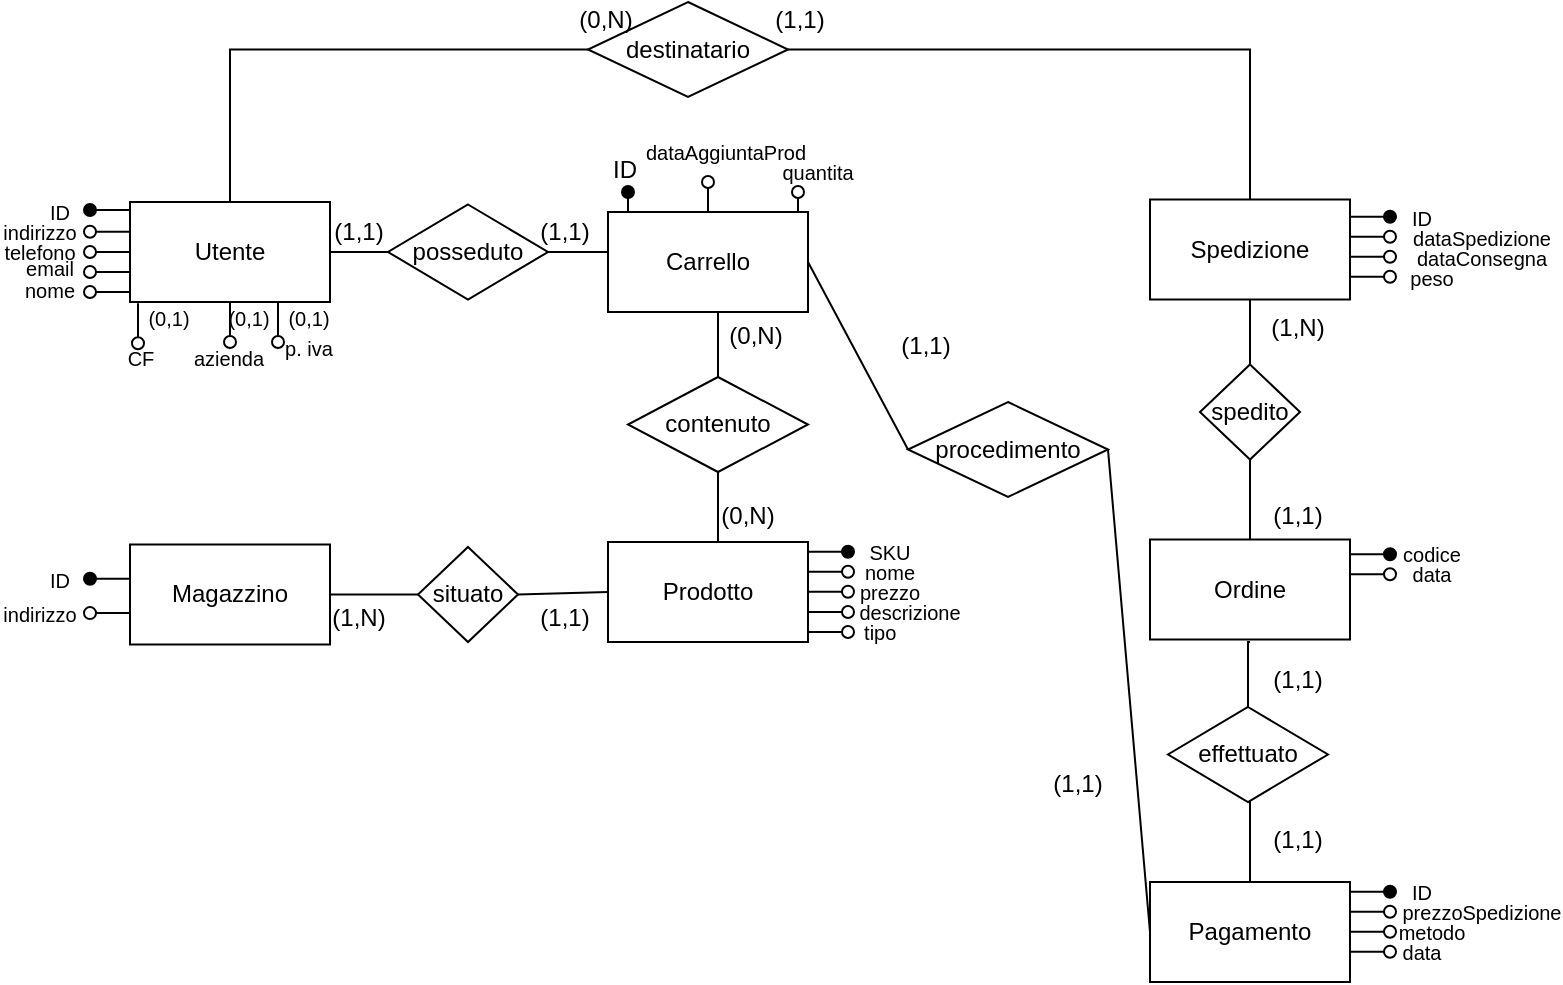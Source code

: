 <mxfile version="21.2.8" type="device">
  <diagram name="Pagina-1" id="l3BLezwUaTII_HzbWaRt">
    <mxGraphModel dx="984" dy="654" grid="1" gridSize="10" guides="1" tooltips="1" connect="1" arrows="1" fold="1" page="1" pageScale="1" pageWidth="827" pageHeight="1169" math="0" shadow="0">
      <root>
        <mxCell id="0" />
        <mxCell id="1" parent="0" />
        <mxCell id="72sK_H_ywsmvFICcp4cR-1" style="edgeStyle=orthogonalEdgeStyle;rounded=0;orthogonalLoop=1;jettySize=auto;html=1;exitX=0.5;exitY=0;exitDx=0;exitDy=0;entryX=0;entryY=0.5;entryDx=0;entryDy=0;endArrow=none;endFill=0;" parent="1" source="72sK_H_ywsmvFICcp4cR-2" target="72sK_H_ywsmvFICcp4cR-20" edge="1">
          <mxGeometry relative="1" as="geometry" />
        </mxCell>
        <mxCell id="72sK_H_ywsmvFICcp4cR-2" value="Utente" style="rounded=0;whiteSpace=wrap;html=1;" parent="1" vertex="1">
          <mxGeometry x="101" y="120" width="100" height="50" as="geometry" />
        </mxCell>
        <mxCell id="72sK_H_ywsmvFICcp4cR-3" style="edgeStyle=orthogonalEdgeStyle;rounded=0;orthogonalLoop=1;jettySize=auto;html=1;exitX=0.5;exitY=0;exitDx=0;exitDy=0;entryX=1;entryY=0.5;entryDx=0;entryDy=0;endArrow=none;endFill=0;" parent="1" source="72sK_H_ywsmvFICcp4cR-4" target="72sK_H_ywsmvFICcp4cR-20" edge="1">
          <mxGeometry relative="1" as="geometry" />
        </mxCell>
        <mxCell id="72sK_H_ywsmvFICcp4cR-4" value="Spedizione" style="rounded=0;whiteSpace=wrap;html=1;" parent="1" vertex="1">
          <mxGeometry x="611" y="118.75" width="100" height="50" as="geometry" />
        </mxCell>
        <mxCell id="72sK_H_ywsmvFICcp4cR-5" value="Ordine" style="rounded=0;whiteSpace=wrap;html=1;" parent="1" vertex="1">
          <mxGeometry x="611" y="288.75" width="100" height="50" as="geometry" />
        </mxCell>
        <mxCell id="72sK_H_ywsmvFICcp4cR-6" style="edgeStyle=orthogonalEdgeStyle;rounded=0;orthogonalLoop=1;jettySize=auto;html=1;exitX=0.5;exitY=0;exitDx=0;exitDy=0;entryX=0.5;entryY=1;entryDx=0;entryDy=0;endArrow=none;endFill=0;" parent="1" target="72sK_H_ywsmvFICcp4cR-16" edge="1">
          <mxGeometry relative="1" as="geometry">
            <mxPoint x="390" y="295" as="sourcePoint" />
            <Array as="points">
              <mxPoint x="395" y="295" />
            </Array>
          </mxGeometry>
        </mxCell>
        <mxCell id="72sK_H_ywsmvFICcp4cR-7" value="Carrello" style="rounded=0;whiteSpace=wrap;html=1;" parent="1" vertex="1">
          <mxGeometry x="340" y="125" width="100" height="50" as="geometry" />
        </mxCell>
        <mxCell id="72sK_H_ywsmvFICcp4cR-8" value="Magazzino" style="rounded=0;whiteSpace=wrap;html=1;" parent="1" vertex="1">
          <mxGeometry x="101" y="291.25" width="100" height="50" as="geometry" />
        </mxCell>
        <mxCell id="72sK_H_ywsmvFICcp4cR-9" style="edgeStyle=orthogonalEdgeStyle;rounded=0;orthogonalLoop=1;jettySize=auto;html=1;exitX=0.5;exitY=1;exitDx=0;exitDy=0;entryX=0.5;entryY=0;entryDx=0;entryDy=0;endArrow=none;endFill=0;" parent="1" target="72sK_H_ywsmvFICcp4cR-16" edge="1">
          <mxGeometry relative="1" as="geometry">
            <mxPoint x="390" y="175" as="sourcePoint" />
          </mxGeometry>
        </mxCell>
        <mxCell id="72sK_H_ywsmvFICcp4cR-10" value="Prodotto" style="rounded=0;whiteSpace=wrap;html=1;" parent="1" vertex="1">
          <mxGeometry x="340" y="290" width="100" height="50" as="geometry" />
        </mxCell>
        <mxCell id="72sK_H_ywsmvFICcp4cR-12" value="situato" style="rhombus;whiteSpace=wrap;html=1;" parent="1" vertex="1">
          <mxGeometry x="245" y="292.5" width="50" height="47.5" as="geometry" />
        </mxCell>
        <mxCell id="72sK_H_ywsmvFICcp4cR-13" value="" style="endArrow=none;html=1;rounded=0;exitX=1;exitY=0.5;exitDx=0;exitDy=0;entryX=0;entryY=0.5;entryDx=0;entryDy=0;" parent="1" source="72sK_H_ywsmvFICcp4cR-12" target="72sK_H_ywsmvFICcp4cR-10" edge="1">
          <mxGeometry width="50" height="50" relative="1" as="geometry">
            <mxPoint x="331" y="220" as="sourcePoint" />
            <mxPoint x="381" y="170" as="targetPoint" />
          </mxGeometry>
        </mxCell>
        <mxCell id="72sK_H_ywsmvFICcp4cR-14" value="" style="endArrow=none;html=1;rounded=0;exitX=1;exitY=0.5;exitDx=0;exitDy=0;entryX=0;entryY=0.5;entryDx=0;entryDy=0;" parent="1" source="72sK_H_ywsmvFICcp4cR-8" target="72sK_H_ywsmvFICcp4cR-12" edge="1">
          <mxGeometry width="50" height="50" relative="1" as="geometry">
            <mxPoint x="201" y="274" as="sourcePoint" />
            <mxPoint x="261" y="210" as="targetPoint" />
          </mxGeometry>
        </mxCell>
        <mxCell id="72sK_H_ywsmvFICcp4cR-15" value="procedimento" style="rhombus;whiteSpace=wrap;html=1;" parent="1" vertex="1">
          <mxGeometry x="490" y="220" width="100" height="47.5" as="geometry" />
        </mxCell>
        <mxCell id="72sK_H_ywsmvFICcp4cR-16" value="contenuto" style="rhombus;whiteSpace=wrap;html=1;" parent="1" vertex="1">
          <mxGeometry x="350" y="207.5" width="90" height="47.5" as="geometry" />
        </mxCell>
        <mxCell id="72sK_H_ywsmvFICcp4cR-17" style="edgeStyle=orthogonalEdgeStyle;rounded=0;orthogonalLoop=1;jettySize=auto;html=1;exitX=0.5;exitY=0;exitDx=0;exitDy=0;entryX=0.5;entryY=1;entryDx=0;entryDy=0;endArrow=none;endFill=0;" parent="1" target="72sK_H_ywsmvFICcp4cR-19" edge="1">
          <mxGeometry relative="1" as="geometry">
            <mxPoint x="661" y="288.75" as="sourcePoint" />
            <Array as="points">
              <mxPoint x="661" y="268.75" />
              <mxPoint x="661" y="268.75" />
            </Array>
          </mxGeometry>
        </mxCell>
        <mxCell id="72sK_H_ywsmvFICcp4cR-18" style="edgeStyle=orthogonalEdgeStyle;rounded=0;orthogonalLoop=1;jettySize=auto;html=1;exitX=0.5;exitY=1;exitDx=0;exitDy=0;entryX=0.5;entryY=0;entryDx=0;entryDy=0;endArrow=none;endFill=0;" parent="1" target="72sK_H_ywsmvFICcp4cR-19" edge="1">
          <mxGeometry relative="1" as="geometry">
            <mxPoint x="661" y="168.75" as="sourcePoint" />
          </mxGeometry>
        </mxCell>
        <mxCell id="72sK_H_ywsmvFICcp4cR-19" value="spedito" style="rhombus;whiteSpace=wrap;html=1;" parent="1" vertex="1">
          <mxGeometry x="636" y="201.25" width="50" height="47.5" as="geometry" />
        </mxCell>
        <mxCell id="72sK_H_ywsmvFICcp4cR-20" value="destinatario" style="rhombus;whiteSpace=wrap;html=1;" parent="1" vertex="1">
          <mxGeometry x="330" y="20" width="100" height="47.5" as="geometry" />
        </mxCell>
        <mxCell id="72sK_H_ywsmvFICcp4cR-28" value="" style="endArrow=none;html=1;rounded=0;exitX=1;exitY=0.5;exitDx=0;exitDy=0;entryX=0;entryY=0.5;entryDx=0;entryDy=0;" parent="1" source="72sK_H_ywsmvFICcp4cR-7" target="72sK_H_ywsmvFICcp4cR-15" edge="1">
          <mxGeometry width="50" height="50" relative="1" as="geometry">
            <mxPoint x="471" y="110.5" as="sourcePoint" />
            <mxPoint x="526" y="179.5" as="targetPoint" />
          </mxGeometry>
        </mxCell>
        <mxCell id="72sK_H_ywsmvFICcp4cR-29" value="" style="endArrow=none;html=1;rounded=0;exitX=1;exitY=0.5;exitDx=0;exitDy=0;entryX=0;entryY=0.5;entryDx=0;entryDy=0;" parent="1" source="72sK_H_ywsmvFICcp4cR-15" target="72sK_H_ywsmvFICcp4cR-70" edge="1">
          <mxGeometry width="50" height="50" relative="1" as="geometry">
            <mxPoint x="526" y="227.5" as="sourcePoint" />
            <mxPoint x="546" y="312.5" as="targetPoint" />
          </mxGeometry>
        </mxCell>
        <mxCell id="72sK_H_ywsmvFICcp4cR-30" value="" style="endArrow=none;html=1;rounded=0;startArrow=oval;startFill=1;" parent="1" edge="1">
          <mxGeometry width="50" height="50" relative="1" as="geometry">
            <mxPoint x="81" y="124" as="sourcePoint" />
            <mxPoint x="101" y="124" as="targetPoint" />
          </mxGeometry>
        </mxCell>
        <mxCell id="72sK_H_ywsmvFICcp4cR-31" value="ID" style="text;html=1;strokeColor=none;fillColor=none;align=center;verticalAlign=middle;whiteSpace=wrap;rounded=0;imageAspect=1;fontSize=10;" parent="1" vertex="1">
          <mxGeometry x="51" y="120" width="30" height="10" as="geometry" />
        </mxCell>
        <mxCell id="72sK_H_ywsmvFICcp4cR-32" value="" style="endArrow=none;html=1;rounded=0;startArrow=oval;startFill=0;" parent="1" edge="1">
          <mxGeometry width="50" height="50" relative="1" as="geometry">
            <mxPoint x="81" y="155" as="sourcePoint" />
            <mxPoint x="101" y="155" as="targetPoint" />
          </mxGeometry>
        </mxCell>
        <mxCell id="72sK_H_ywsmvFICcp4cR-33" value="" style="endArrow=none;html=1;rounded=0;startArrow=oval;startFill=0;" parent="1" edge="1">
          <mxGeometry width="50" height="50" relative="1" as="geometry">
            <mxPoint x="81" y="145" as="sourcePoint" />
            <mxPoint x="101" y="145" as="targetPoint" />
          </mxGeometry>
        </mxCell>
        <mxCell id="72sK_H_ywsmvFICcp4cR-34" value="" style="endArrow=none;html=1;rounded=0;startArrow=oval;startFill=0;" parent="1" edge="1">
          <mxGeometry width="50" height="50" relative="1" as="geometry">
            <mxPoint x="81" y="134.88" as="sourcePoint" />
            <mxPoint x="101" y="134.88" as="targetPoint" />
          </mxGeometry>
        </mxCell>
        <mxCell id="72sK_H_ywsmvFICcp4cR-35" value="indirizzo" style="text;html=1;strokeColor=none;fillColor=none;align=center;verticalAlign=middle;whiteSpace=wrap;rounded=0;imageAspect=1;fontSize=10;" parent="1" vertex="1">
          <mxGeometry x="41" y="130" width="30" height="10" as="geometry" />
        </mxCell>
        <mxCell id="72sK_H_ywsmvFICcp4cR-36" value="telefono" style="text;html=1;strokeColor=none;fillColor=none;align=center;verticalAlign=middle;whiteSpace=wrap;rounded=0;imageAspect=1;fontSize=10;" parent="1" vertex="1">
          <mxGeometry x="36" y="142.5" width="40" height="5" as="geometry" />
        </mxCell>
        <mxCell id="72sK_H_ywsmvFICcp4cR-37" value="email" style="text;html=1;strokeColor=none;fillColor=none;align=center;verticalAlign=middle;whiteSpace=wrap;rounded=0;imageAspect=1;fontSize=10;" parent="1" vertex="1">
          <mxGeometry x="46" y="147.5" width="30" height="10" as="geometry" />
        </mxCell>
        <mxCell id="72sK_H_ywsmvFICcp4cR-38" value="" style="endArrow=none;html=1;rounded=0;startArrow=oval;startFill=1;" parent="1" edge="1">
          <mxGeometry width="50" height="50" relative="1" as="geometry">
            <mxPoint x="81" y="308.38" as="sourcePoint" />
            <mxPoint x="101" y="308.38" as="targetPoint" />
          </mxGeometry>
        </mxCell>
        <mxCell id="72sK_H_ywsmvFICcp4cR-39" value="ID" style="text;html=1;strokeColor=none;fillColor=none;align=center;verticalAlign=middle;whiteSpace=wrap;rounded=0;imageAspect=1;fontSize=10;" parent="1" vertex="1">
          <mxGeometry x="51" y="299.38" width="30" height="18.75" as="geometry" />
        </mxCell>
        <mxCell id="72sK_H_ywsmvFICcp4cR-40" value="" style="endArrow=none;html=1;rounded=0;startArrow=oval;startFill=0;" parent="1" edge="1">
          <mxGeometry width="50" height="50" relative="1" as="geometry">
            <mxPoint x="81" y="325.55" as="sourcePoint" />
            <mxPoint x="101" y="325.55" as="targetPoint" />
          </mxGeometry>
        </mxCell>
        <mxCell id="72sK_H_ywsmvFICcp4cR-41" value="indirizzo" style="text;html=1;strokeColor=none;fillColor=none;align=center;verticalAlign=middle;whiteSpace=wrap;rounded=0;imageAspect=1;fontSize=10;" parent="1" vertex="1">
          <mxGeometry x="36" y="323.13" width="40" height="5" as="geometry" />
        </mxCell>
        <mxCell id="72sK_H_ywsmvFICcp4cR-42" value="" style="endArrow=oval;html=1;rounded=0;startArrow=none;startFill=0;endFill=1;" parent="1" edge="1">
          <mxGeometry width="50" height="50" relative="1" as="geometry">
            <mxPoint x="440" y="294.89" as="sourcePoint" />
            <mxPoint x="460" y="294.89" as="targetPoint" />
          </mxGeometry>
        </mxCell>
        <mxCell id="72sK_H_ywsmvFICcp4cR-43" value="SKU" style="text;html=1;strokeColor=none;fillColor=none;align=center;verticalAlign=middle;whiteSpace=wrap;rounded=0;imageAspect=1;fontSize=10;" parent="1" vertex="1">
          <mxGeometry x="466" y="290" width="30" height="10" as="geometry" />
        </mxCell>
        <mxCell id="72sK_H_ywsmvFICcp4cR-44" value="" style="endArrow=oval;html=1;rounded=0;startArrow=none;startFill=0;endFill=0;" parent="1" edge="1">
          <mxGeometry width="50" height="50" relative="1" as="geometry">
            <mxPoint x="440" y="325" as="sourcePoint" />
            <mxPoint x="460" y="325" as="targetPoint" />
            <Array as="points">
              <mxPoint x="450" y="325" />
            </Array>
          </mxGeometry>
        </mxCell>
        <mxCell id="72sK_H_ywsmvFICcp4cR-45" value="" style="endArrow=oval;html=1;rounded=0;startArrow=none;startFill=0;endFill=0;" parent="1" edge="1">
          <mxGeometry width="50" height="50" relative="1" as="geometry">
            <mxPoint x="440" y="314.89" as="sourcePoint" />
            <mxPoint x="460" y="314.89" as="targetPoint" />
          </mxGeometry>
        </mxCell>
        <mxCell id="72sK_H_ywsmvFICcp4cR-46" value="" style="endArrow=oval;html=1;rounded=0;startArrow=none;startFill=0;endFill=0;" parent="1" edge="1">
          <mxGeometry width="50" height="50" relative="1" as="geometry">
            <mxPoint x="440" y="304.89" as="sourcePoint" />
            <mxPoint x="460" y="304.89" as="targetPoint" />
          </mxGeometry>
        </mxCell>
        <mxCell id="72sK_H_ywsmvFICcp4cR-47" value="nome" style="text;html=1;strokeColor=none;fillColor=none;align=center;verticalAlign=middle;whiteSpace=wrap;rounded=0;imageAspect=1;fontSize=10;" parent="1" vertex="1">
          <mxGeometry x="466" y="300" width="30" height="10" as="geometry" />
        </mxCell>
        <mxCell id="72sK_H_ywsmvFICcp4cR-48" value="prezzo" style="text;html=1;strokeColor=none;fillColor=none;align=center;verticalAlign=middle;whiteSpace=wrap;rounded=0;imageAspect=1;fontSize=10;" parent="1" vertex="1">
          <mxGeometry x="461" y="312.5" width="40" height="5" as="geometry" />
        </mxCell>
        <mxCell id="72sK_H_ywsmvFICcp4cR-49" value="descrizione" style="text;html=1;strokeColor=none;fillColor=none;align=center;verticalAlign=middle;whiteSpace=wrap;rounded=0;imageAspect=1;fontSize=10;" parent="1" vertex="1">
          <mxGeometry x="476" y="320" width="30" height="10" as="geometry" />
        </mxCell>
        <mxCell id="72sK_H_ywsmvFICcp4cR-50" value="" style="endArrow=oval;html=1;rounded=0;startArrow=none;startFill=0;endFill=1;" parent="1" edge="1">
          <mxGeometry width="50" height="50" relative="1" as="geometry">
            <mxPoint x="711" y="296.14" as="sourcePoint" />
            <mxPoint x="731" y="296.14" as="targetPoint" />
          </mxGeometry>
        </mxCell>
        <mxCell id="72sK_H_ywsmvFICcp4cR-51" value="codice" style="text;html=1;strokeColor=none;fillColor=none;align=center;verticalAlign=middle;whiteSpace=wrap;rounded=0;imageAspect=1;fontSize=10;" parent="1" vertex="1">
          <mxGeometry x="737" y="291.25" width="30" height="10" as="geometry" />
        </mxCell>
        <mxCell id="72sK_H_ywsmvFICcp4cR-52" value="" style="endArrow=oval;html=1;rounded=0;startArrow=none;startFill=0;endFill=0;" parent="1" edge="1">
          <mxGeometry width="50" height="50" relative="1" as="geometry">
            <mxPoint x="711" y="306.14" as="sourcePoint" />
            <mxPoint x="731" y="306.14" as="targetPoint" />
          </mxGeometry>
        </mxCell>
        <mxCell id="72sK_H_ywsmvFICcp4cR-53" value="data" style="text;html=1;strokeColor=none;fillColor=none;align=center;verticalAlign=middle;whiteSpace=wrap;rounded=0;imageAspect=1;fontSize=10;" parent="1" vertex="1">
          <mxGeometry x="737" y="301.25" width="30" height="10" as="geometry" />
        </mxCell>
        <mxCell id="72sK_H_ywsmvFICcp4cR-57" value="&lt;font style=&quot;font-size: 10px;&quot;&gt;nome&lt;/font&gt;" style="text;html=1;strokeColor=none;fillColor=none;align=center;verticalAlign=middle;whiteSpace=wrap;rounded=0;" parent="1" vertex="1">
          <mxGeometry x="51" y="155" width="20" height="17.5" as="geometry" />
        </mxCell>
        <mxCell id="72sK_H_ywsmvFICcp4cR-62" value="" style="endArrow=none;html=1;rounded=0;startArrow=oval;startFill=0;" parent="1" edge="1">
          <mxGeometry width="50" height="50" relative="1" as="geometry">
            <mxPoint x="81" y="165" as="sourcePoint" />
            <mxPoint x="101" y="165" as="targetPoint" />
          </mxGeometry>
        </mxCell>
        <mxCell id="72sK_H_ywsmvFICcp4cR-63" value="" style="endArrow=none;html=1;rounded=0;startArrow=oval;startFill=0;entryX=0.5;entryY=0;entryDx=0;entryDy=0;" parent="1" target="72sK_H_ywsmvFICcp4cR-7" edge="1">
          <mxGeometry width="50" height="50" relative="1" as="geometry">
            <mxPoint x="390" y="110" as="sourcePoint" />
            <mxPoint x="365" y="125" as="targetPoint" />
          </mxGeometry>
        </mxCell>
        <mxCell id="72sK_H_ywsmvFICcp4cR-64" value="" style="endArrow=none;html=1;rounded=0;startArrow=oval;startFill=0;" parent="1" edge="1">
          <mxGeometry width="50" height="50" relative="1" as="geometry">
            <mxPoint x="435" y="115" as="sourcePoint" />
            <mxPoint x="435" y="125" as="targetPoint" />
          </mxGeometry>
        </mxCell>
        <mxCell id="72sK_H_ywsmvFICcp4cR-65" value="dataAggiuntaProd" style="text;html=1;strokeColor=none;fillColor=none;align=center;verticalAlign=middle;whiteSpace=wrap;rounded=0;imageAspect=1;fontSize=10;" parent="1" vertex="1">
          <mxGeometry x="384" y="90" width="30" height="10" as="geometry" />
        </mxCell>
        <mxCell id="72sK_H_ywsmvFICcp4cR-66" value="quantita" style="text;html=1;strokeColor=none;fillColor=none;align=center;verticalAlign=middle;whiteSpace=wrap;rounded=0;imageAspect=1;fontSize=10;" parent="1" vertex="1">
          <mxGeometry x="430" y="100" width="30" height="10" as="geometry" />
        </mxCell>
        <mxCell id="72sK_H_ywsmvFICcp4cR-67" style="edgeStyle=orthogonalEdgeStyle;rounded=0;orthogonalLoop=1;jettySize=auto;html=1;exitX=0.5;exitY=0;exitDx=0;exitDy=0;entryX=0.5;entryY=1;entryDx=0;entryDy=0;endArrow=none;endFill=0;" parent="1" target="72sK_H_ywsmvFICcp4cR-69" edge="1">
          <mxGeometry relative="1" as="geometry">
            <mxPoint x="661" y="460" as="sourcePoint" />
            <Array as="points">
              <mxPoint x="661" y="440" />
              <mxPoint x="661" y="440" />
            </Array>
          </mxGeometry>
        </mxCell>
        <mxCell id="72sK_H_ywsmvFICcp4cR-68" style="edgeStyle=orthogonalEdgeStyle;rounded=0;orthogonalLoop=1;jettySize=auto;html=1;exitX=0.5;exitY=1;exitDx=0;exitDy=0;entryX=0.5;entryY=0;entryDx=0;entryDy=0;endArrow=none;endFill=0;" parent="1" target="72sK_H_ywsmvFICcp4cR-69" edge="1">
          <mxGeometry relative="1" as="geometry">
            <mxPoint x="661" y="340" as="sourcePoint" />
          </mxGeometry>
        </mxCell>
        <mxCell id="72sK_H_ywsmvFICcp4cR-69" value="effettuato" style="rhombus;whiteSpace=wrap;html=1;" parent="1" vertex="1">
          <mxGeometry x="620" y="372.5" width="80" height="47.5" as="geometry" />
        </mxCell>
        <mxCell id="72sK_H_ywsmvFICcp4cR-70" value="Pagamento" style="rounded=0;whiteSpace=wrap;html=1;" parent="1" vertex="1">
          <mxGeometry x="611" y="460" width="100" height="50" as="geometry" />
        </mxCell>
        <mxCell id="72sK_H_ywsmvFICcp4cR-71" value="" style="endArrow=oval;html=1;rounded=0;startArrow=none;startFill=0;endFill=1;" parent="1" edge="1">
          <mxGeometry width="50" height="50" relative="1" as="geometry">
            <mxPoint x="711" y="464.89" as="sourcePoint" />
            <mxPoint x="731" y="464.89" as="targetPoint" />
          </mxGeometry>
        </mxCell>
        <mxCell id="72sK_H_ywsmvFICcp4cR-72" value="ID" style="text;html=1;strokeColor=none;fillColor=none;align=center;verticalAlign=middle;whiteSpace=wrap;rounded=0;imageAspect=1;fontSize=10;" parent="1" vertex="1">
          <mxGeometry x="731.5" y="460" width="30" height="10" as="geometry" />
        </mxCell>
        <mxCell id="72sK_H_ywsmvFICcp4cR-73" value="" style="endArrow=oval;html=1;rounded=0;startArrow=none;startFill=0;endFill=0;" parent="1" edge="1">
          <mxGeometry width="50" height="50" relative="1" as="geometry">
            <mxPoint x="711" y="474.89" as="sourcePoint" />
            <mxPoint x="731" y="474.89" as="targetPoint" />
          </mxGeometry>
        </mxCell>
        <mxCell id="72sK_H_ywsmvFICcp4cR-74" value="prezzoSpedizione" style="text;html=1;strokeColor=none;fillColor=none;align=center;verticalAlign=middle;whiteSpace=wrap;rounded=0;imageAspect=1;fontSize=10;" parent="1" vertex="1">
          <mxGeometry x="761.5" y="470" width="30" height="10" as="geometry" />
        </mxCell>
        <mxCell id="72sK_H_ywsmvFICcp4cR-77" value="" style="endArrow=oval;html=1;rounded=0;startArrow=none;startFill=0;endFill=1;" parent="1" edge="1">
          <mxGeometry width="50" height="50" relative="1" as="geometry">
            <mxPoint x="711" y="127.39" as="sourcePoint" />
            <mxPoint x="731" y="127.39" as="targetPoint" />
          </mxGeometry>
        </mxCell>
        <mxCell id="72sK_H_ywsmvFICcp4cR-78" value="ID" style="text;html=1;strokeColor=none;fillColor=none;align=center;verticalAlign=middle;whiteSpace=wrap;rounded=0;imageAspect=1;fontSize=10;" parent="1" vertex="1">
          <mxGeometry x="731.5" y="122.5" width="30" height="10" as="geometry" />
        </mxCell>
        <mxCell id="72sK_H_ywsmvFICcp4cR-79" value="" style="endArrow=oval;html=1;rounded=0;startArrow=none;startFill=0;endFill=0;" parent="1" edge="1">
          <mxGeometry width="50" height="50" relative="1" as="geometry">
            <mxPoint x="711" y="137.39" as="sourcePoint" />
            <mxPoint x="731" y="137.39" as="targetPoint" />
          </mxGeometry>
        </mxCell>
        <mxCell id="72sK_H_ywsmvFICcp4cR-80" value="dataSpedizione" style="text;html=1;strokeColor=none;fillColor=none;align=center;verticalAlign=middle;whiteSpace=wrap;rounded=0;imageAspect=1;fontSize=10;" parent="1" vertex="1">
          <mxGeometry x="761.5" y="132.5" width="30" height="10" as="geometry" />
        </mxCell>
        <mxCell id="72sK_H_ywsmvFICcp4cR-81" value="" style="endArrow=oval;html=1;rounded=0;startArrow=none;startFill=0;endFill=0;" parent="1" edge="1">
          <mxGeometry width="50" height="50" relative="1" as="geometry">
            <mxPoint x="711" y="147.39" as="sourcePoint" />
            <mxPoint x="731" y="147.39" as="targetPoint" />
          </mxGeometry>
        </mxCell>
        <mxCell id="72sK_H_ywsmvFICcp4cR-82" value="dataConsegna" style="text;html=1;strokeColor=none;fillColor=none;align=center;verticalAlign=middle;whiteSpace=wrap;rounded=0;imageAspect=1;fontSize=10;" parent="1" vertex="1">
          <mxGeometry x="761.5" y="142.5" width="30" height="10" as="geometry" />
        </mxCell>
        <mxCell id="72sK_H_ywsmvFICcp4cR-83" value="" style="endArrow=oval;html=1;rounded=0;startArrow=none;startFill=0;endFill=0;" parent="1" edge="1">
          <mxGeometry width="50" height="50" relative="1" as="geometry">
            <mxPoint x="711" y="157.39" as="sourcePoint" />
            <mxPoint x="731" y="157.39" as="targetPoint" />
          </mxGeometry>
        </mxCell>
        <mxCell id="72sK_H_ywsmvFICcp4cR-84" value="peso" style="text;html=1;strokeColor=none;fillColor=none;align=center;verticalAlign=middle;whiteSpace=wrap;rounded=0;imageAspect=1;fontSize=10;" parent="1" vertex="1">
          <mxGeometry x="737" y="152.5" width="30" height="10" as="geometry" />
        </mxCell>
        <mxCell id="72sK_H_ywsmvFICcp4cR-85" value="(1,N)" style="text;html=1;strokeColor=none;fillColor=none;align=center;verticalAlign=middle;whiteSpace=wrap;rounded=0;" parent="1" vertex="1">
          <mxGeometry x="193.5" y="312.5" width="43" height="30" as="geometry" />
        </mxCell>
        <mxCell id="72sK_H_ywsmvFICcp4cR-86" value="(1,1)" style="text;html=1;strokeColor=none;fillColor=none;align=center;verticalAlign=middle;whiteSpace=wrap;rounded=0;" parent="1" vertex="1">
          <mxGeometry x="297" y="312.5" width="43" height="30" as="geometry" />
        </mxCell>
        <mxCell id="72sK_H_ywsmvFICcp4cR-89" value="(0,N)" style="text;html=1;strokeColor=none;fillColor=none;align=center;verticalAlign=middle;whiteSpace=wrap;rounded=0;" parent="1" vertex="1">
          <mxGeometry x="396.5" y="267.5" width="26" height="18.75" as="geometry" />
        </mxCell>
        <mxCell id="72sK_H_ywsmvFICcp4cR-90" value="(0,N)" style="text;html=1;strokeColor=none;fillColor=none;align=center;verticalAlign=middle;whiteSpace=wrap;rounded=0;" parent="1" vertex="1">
          <mxGeometry x="401" y="177.5" width="26" height="18.75" as="geometry" />
        </mxCell>
        <mxCell id="72sK_H_ywsmvFICcp4cR-91" value="(1,1)" style="text;html=1;strokeColor=none;fillColor=none;align=center;verticalAlign=middle;whiteSpace=wrap;rounded=0;" parent="1" vertex="1">
          <mxGeometry x="485.5" y="182.5" width="26" height="18.75" as="geometry" />
        </mxCell>
        <mxCell id="72sK_H_ywsmvFICcp4cR-92" value="(1,1)" style="text;html=1;strokeColor=none;fillColor=none;align=center;verticalAlign=middle;whiteSpace=wrap;rounded=0;" parent="1" vertex="1">
          <mxGeometry x="561.5" y="401.25" width="26" height="18.75" as="geometry" />
        </mxCell>
        <mxCell id="72sK_H_ywsmvFICcp4cR-93" value="(1,1)" style="text;html=1;strokeColor=none;fillColor=none;align=center;verticalAlign=middle;whiteSpace=wrap;rounded=0;" parent="1" vertex="1">
          <mxGeometry x="671.5" y="430" width="26" height="18.75" as="geometry" />
        </mxCell>
        <mxCell id="72sK_H_ywsmvFICcp4cR-94" value="(1,1)" style="text;html=1;strokeColor=none;fillColor=none;align=center;verticalAlign=middle;whiteSpace=wrap;rounded=0;" parent="1" vertex="1">
          <mxGeometry x="671.5" y="350" width="26" height="18.75" as="geometry" />
        </mxCell>
        <mxCell id="72sK_H_ywsmvFICcp4cR-95" value="(1,1)" style="text;html=1;strokeColor=none;fillColor=none;align=center;verticalAlign=middle;whiteSpace=wrap;rounded=0;" parent="1" vertex="1">
          <mxGeometry x="671.5" y="267.5" width="26" height="18.75" as="geometry" />
        </mxCell>
        <mxCell id="72sK_H_ywsmvFICcp4cR-96" value="(1,N)" style="text;html=1;strokeColor=none;fillColor=none;align=center;verticalAlign=middle;whiteSpace=wrap;rounded=0;" parent="1" vertex="1">
          <mxGeometry x="671.5" y="173.75" width="26" height="18.75" as="geometry" />
        </mxCell>
        <mxCell id="72sK_H_ywsmvFICcp4cR-97" value="(1,1)" style="text;html=1;strokeColor=none;fillColor=none;align=center;verticalAlign=middle;whiteSpace=wrap;rounded=0;" parent="1" vertex="1">
          <mxGeometry x="422.5" y="20" width="26" height="18.75" as="geometry" />
        </mxCell>
        <mxCell id="72sK_H_ywsmvFICcp4cR-98" value="(0,N)" style="text;html=1;strokeColor=none;fillColor=none;align=center;verticalAlign=middle;whiteSpace=wrap;rounded=0;" parent="1" vertex="1">
          <mxGeometry x="325.5" y="20" width="26" height="18.75" as="geometry" />
        </mxCell>
        <mxCell id="72sK_H_ywsmvFICcp4cR-99" value="posseduto" style="rhombus;whiteSpace=wrap;html=1;" parent="1" vertex="1">
          <mxGeometry x="230" y="121.25" width="80" height="47.5" as="geometry" />
        </mxCell>
        <mxCell id="72sK_H_ywsmvFICcp4cR-100" value="" style="endArrow=none;html=1;rounded=0;exitX=1;exitY=0.5;exitDx=0;exitDy=0;entryX=0;entryY=0.5;entryDx=0;entryDy=0;" parent="1" source="72sK_H_ywsmvFICcp4cR-99" edge="1">
          <mxGeometry width="50" height="50" relative="1" as="geometry">
            <mxPoint x="331" y="50" as="sourcePoint" />
            <mxPoint x="340" y="145" as="targetPoint" />
          </mxGeometry>
        </mxCell>
        <mxCell id="72sK_H_ywsmvFICcp4cR-101" value="" style="endArrow=none;html=1;rounded=0;exitX=1;exitY=0.5;exitDx=0;exitDy=0;entryX=0;entryY=0.5;entryDx=0;entryDy=0;" parent="1" target="72sK_H_ywsmvFICcp4cR-99" edge="1">
          <mxGeometry width="50" height="50" relative="1" as="geometry">
            <mxPoint x="201" y="145" as="sourcePoint" />
            <mxPoint x="261" y="40" as="targetPoint" />
          </mxGeometry>
        </mxCell>
        <mxCell id="72sK_H_ywsmvFICcp4cR-102" value="(1,1)" style="text;html=1;strokeColor=none;fillColor=none;align=center;verticalAlign=middle;whiteSpace=wrap;rounded=0;" parent="1" vertex="1">
          <mxGeometry x="193.5" y="120" width="43" height="30" as="geometry" />
        </mxCell>
        <mxCell id="72sK_H_ywsmvFICcp4cR-103" value="(1,1)" style="text;html=1;strokeColor=none;fillColor=none;align=center;verticalAlign=middle;whiteSpace=wrap;rounded=0;" parent="1" vertex="1">
          <mxGeometry x="297" y="120" width="43" height="30" as="geometry" />
        </mxCell>
        <mxCell id="72sK_H_ywsmvFICcp4cR-104" value="" style="endArrow=oval;html=1;rounded=0;startArrow=none;startFill=0;endFill=0;" parent="1" edge="1">
          <mxGeometry width="50" height="50" relative="1" as="geometry">
            <mxPoint x="711" y="484.89" as="sourcePoint" />
            <mxPoint x="731" y="484.89" as="targetPoint" />
          </mxGeometry>
        </mxCell>
        <mxCell id="72sK_H_ywsmvFICcp4cR-105" value="metodo" style="text;html=1;strokeColor=none;fillColor=none;align=center;verticalAlign=middle;whiteSpace=wrap;rounded=0;imageAspect=1;fontSize=10;" parent="1" vertex="1">
          <mxGeometry x="737" y="480" width="30" height="10" as="geometry" />
        </mxCell>
        <mxCell id="72sK_H_ywsmvFICcp4cR-126" value="&lt;font style=&quot;font-size: 10px;&quot;&gt;azienda&lt;/font&gt;" style="text;html=1;align=center;verticalAlign=middle;resizable=0;points=[];autosize=1;strokeColor=none;fillColor=none;" parent="1" vertex="1">
          <mxGeometry x="120" y="182.5" width="60" height="30" as="geometry" />
        </mxCell>
        <mxCell id="72sK_H_ywsmvFICcp4cR-127" value="&lt;font style=&quot;font-size: 10px;&quot;&gt;(0,1)&lt;/font&gt;" style="text;html=1;align=center;verticalAlign=middle;resizable=0;points=[];autosize=1;strokeColor=none;fillColor=none;" parent="1" vertex="1">
          <mxGeometry x="140" y="162.5" width="40" height="30" as="geometry" />
        </mxCell>
        <mxCell id="72sK_H_ywsmvFICcp4cR-129" value="" style="endArrow=none;html=1;rounded=0;startArrow=oval;startFill=0;" parent="1" edge="1">
          <mxGeometry width="50" height="50" relative="1" as="geometry">
            <mxPoint x="175" y="190" as="sourcePoint" />
            <mxPoint x="175" y="170" as="targetPoint" />
          </mxGeometry>
        </mxCell>
        <mxCell id="72sK_H_ywsmvFICcp4cR-130" value="&lt;font style=&quot;font-size: 10px;&quot;&gt;p. iva&lt;/font&gt;" style="text;html=1;align=center;verticalAlign=middle;resizable=0;points=[];autosize=1;strokeColor=none;fillColor=none;" parent="1" vertex="1">
          <mxGeometry x="165" y="177.5" width="50" height="30" as="geometry" />
        </mxCell>
        <mxCell id="72sK_H_ywsmvFICcp4cR-131" value="&lt;font style=&quot;font-size: 10px;&quot;&gt;(0,1)&lt;/font&gt;" style="text;html=1;align=center;verticalAlign=middle;resizable=0;points=[];autosize=1;strokeColor=none;fillColor=none;" parent="1" vertex="1">
          <mxGeometry x="170" y="162.5" width="40" height="30" as="geometry" />
        </mxCell>
        <mxCell id="72sK_H_ywsmvFICcp4cR-132" value="" style="endArrow=oval;html=1;rounded=0;startArrow=none;startFill=0;endFill=0;" parent="1" edge="1">
          <mxGeometry width="50" height="50" relative="1" as="geometry">
            <mxPoint x="440" y="335" as="sourcePoint" />
            <mxPoint x="460" y="335" as="targetPoint" />
            <Array as="points">
              <mxPoint x="450" y="335" />
            </Array>
          </mxGeometry>
        </mxCell>
        <mxCell id="72sK_H_ywsmvFICcp4cR-133" value="&lt;font style=&quot;font-size: 10px;&quot;&gt;tipo&amp;nbsp;&lt;/font&gt;" style="text;html=1;strokeColor=none;fillColor=none;align=center;verticalAlign=middle;whiteSpace=wrap;rounded=0;imageAspect=1;fontSize=10;" parent="1" vertex="1">
          <mxGeometry x="466" y="330" width="23" height="10" as="geometry" />
        </mxCell>
        <mxCell id="mUkMTH9uVgXKlmUPP3fK-2" value="" style="endArrow=none;html=1;rounded=0;startArrow=oval;startFill=0;" parent="1" edge="1">
          <mxGeometry width="50" height="50" relative="1" as="geometry">
            <mxPoint x="105" y="190.63" as="sourcePoint" />
            <mxPoint x="105" y="170.63" as="targetPoint" />
          </mxGeometry>
        </mxCell>
        <mxCell id="mUkMTH9uVgXKlmUPP3fK-3" value="&lt;font style=&quot;font-size: 10px;&quot;&gt;CF&lt;br&gt;&lt;/font&gt;" style="text;html=1;align=center;verticalAlign=middle;resizable=0;points=[];autosize=1;strokeColor=none;fillColor=none;" parent="1" vertex="1">
          <mxGeometry x="86" y="183.13" width="40" height="30" as="geometry" />
        </mxCell>
        <mxCell id="mUkMTH9uVgXKlmUPP3fK-5" value="" style="endArrow=none;html=1;rounded=0;startArrow=oval;startFill=0;entryX=0.5;entryY=1;entryDx=0;entryDy=0;" parent="1" target="72sK_H_ywsmvFICcp4cR-2" edge="1">
          <mxGeometry width="50" height="50" relative="1" as="geometry">
            <mxPoint x="151" y="190" as="sourcePoint" />
            <mxPoint x="127.5" y="170" as="targetPoint" />
          </mxGeometry>
        </mxCell>
        <mxCell id="mUkMTH9uVgXKlmUPP3fK-6" value="&lt;font style=&quot;font-size: 10px;&quot;&gt;(0,1)&lt;/font&gt;" style="text;html=1;align=center;verticalAlign=middle;resizable=0;points=[];autosize=1;strokeColor=none;fillColor=none;" parent="1" vertex="1">
          <mxGeometry x="100" y="162.5" width="40" height="30" as="geometry" />
        </mxCell>
        <mxCell id="XNMAZftijf8iprkytA1I-2" value="" style="endArrow=none;html=1;rounded=0;startArrow=oval;startFill=1;" parent="1" edge="1">
          <mxGeometry width="50" height="50" relative="1" as="geometry">
            <mxPoint x="350" y="115" as="sourcePoint" />
            <mxPoint x="350" y="125" as="targetPoint" />
          </mxGeometry>
        </mxCell>
        <mxCell id="XNMAZftijf8iprkytA1I-3" value="ID" style="text;html=1;align=center;verticalAlign=middle;resizable=0;points=[];autosize=1;strokeColor=none;fillColor=none;" parent="1" vertex="1">
          <mxGeometry x="327.5" y="88.75" width="40" height="30" as="geometry" />
        </mxCell>
        <mxCell id="XNMAZftijf8iprkytA1I-4" value="" style="endArrow=oval;html=1;rounded=0;startArrow=none;startFill=0;endFill=0;" parent="1" edge="1">
          <mxGeometry width="50" height="50" relative="1" as="geometry">
            <mxPoint x="711" y="494.89" as="sourcePoint" />
            <mxPoint x="731" y="494.89" as="targetPoint" />
          </mxGeometry>
        </mxCell>
        <mxCell id="XNMAZftijf8iprkytA1I-5" value="data" style="text;html=1;strokeColor=none;fillColor=none;align=center;verticalAlign=middle;whiteSpace=wrap;rounded=0;imageAspect=1;fontSize=10;" parent="1" vertex="1">
          <mxGeometry x="731.5" y="490" width="30" height="10" as="geometry" />
        </mxCell>
      </root>
    </mxGraphModel>
  </diagram>
</mxfile>
